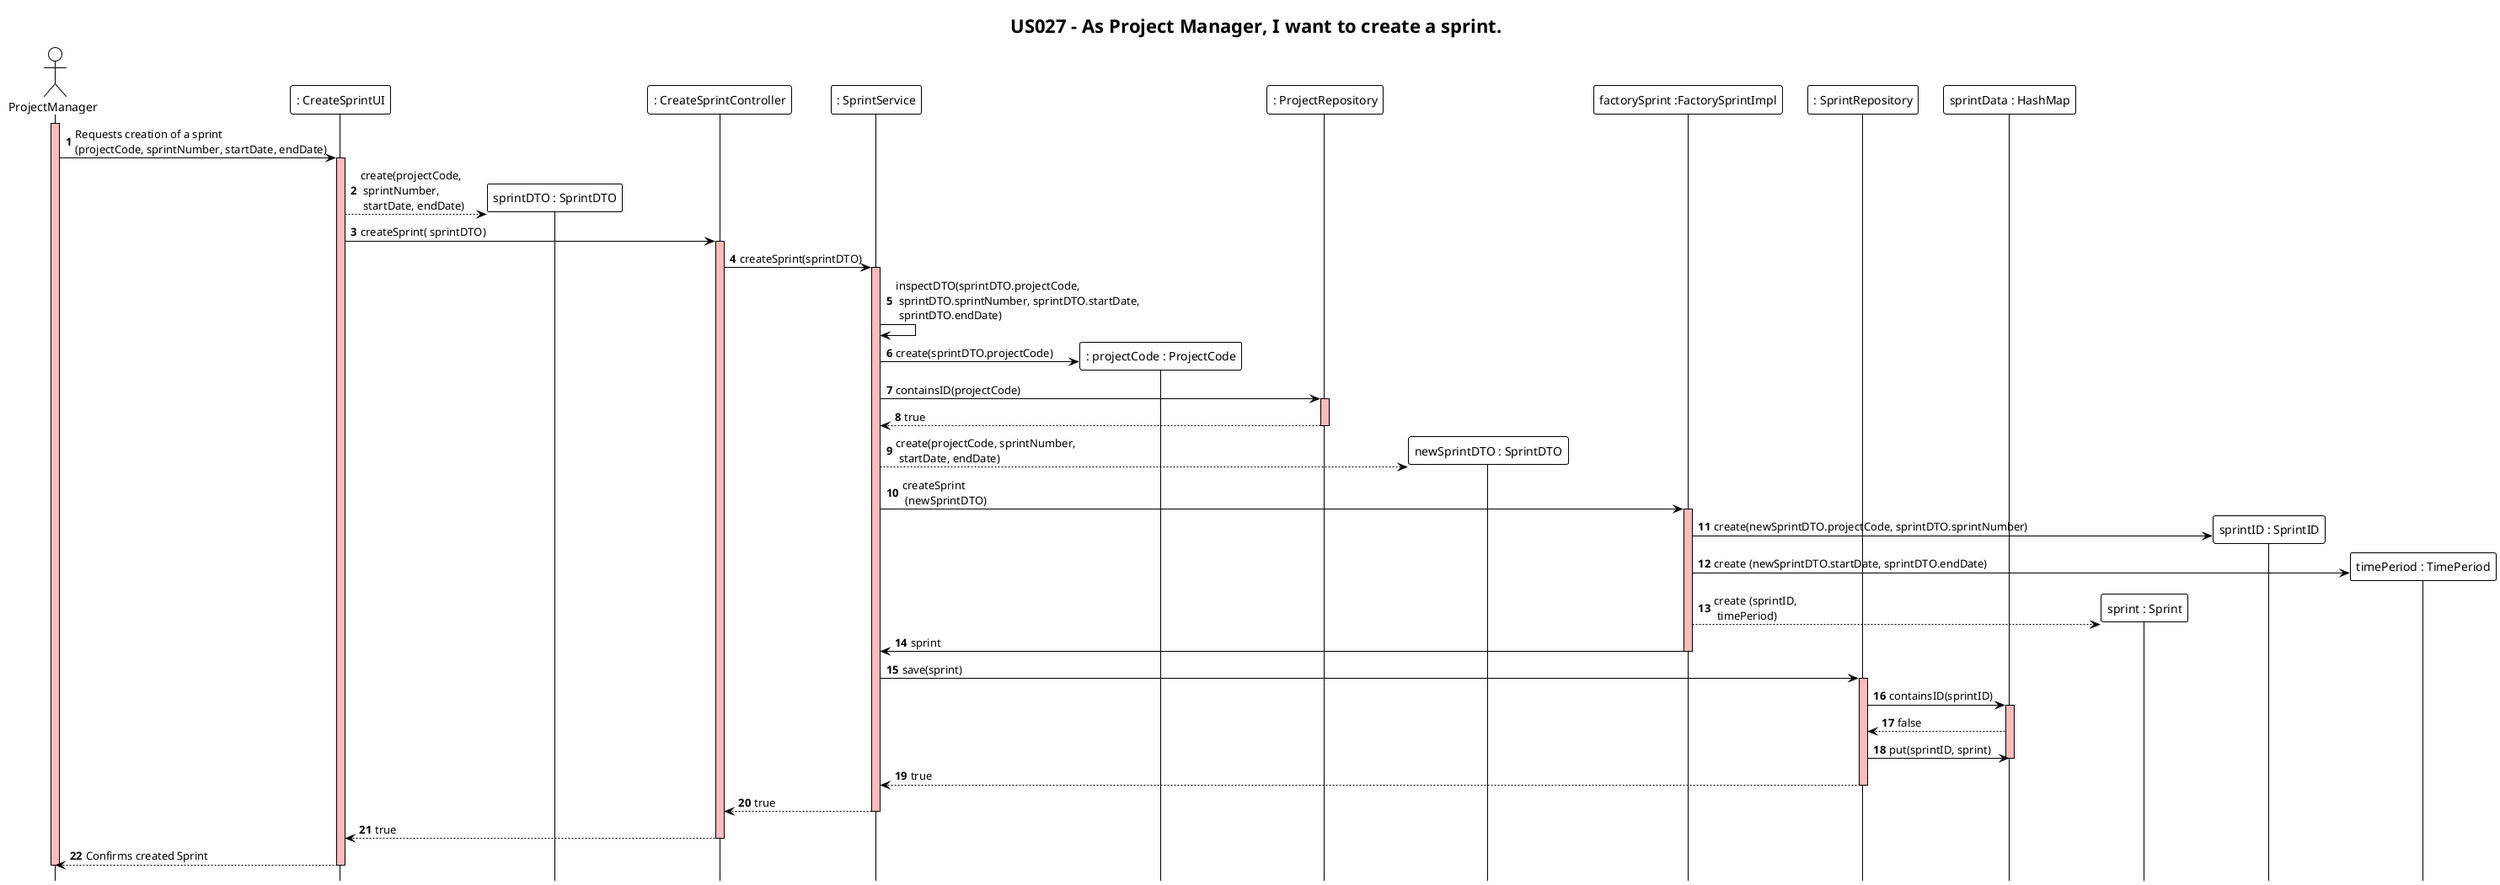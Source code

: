 @startuml
!theme plain
hide footbox
autonumber
title "US027 - As Project Manager, I want to create a sprint."

actor ProjectManager as User
participant ": CreateSprintUI" as UI
participant "sprintDTO : SprintDTO" as DTO
participant ": CreateSprintController" as Controller
participant ": SprintService" as Services
participant ": projectCode : ProjectCode" as ProjecCode
participant ": ProjectRepository" as Repository
participant "newSprintDTO : SprintDTO" as newDTO
participant "factorySprint :FactorySprintImpl" as Factory
participant "sprint : Sprint" as Sprint
participant ": SprintRepository" as SprintRepository
participant "sprintData : HashMap" as HashMap
participant "sprint : Sprint" as Sprint

activate User #FFBBBB
User ->  UI: Requests creation of a sprint \n(projectCode, sprintNumber, startDate, endDate)

activate UI #FFBBBB
UI --> DTO **: create(projectCode, \n sprintNumber,\n startDate, endDate)
UI -> Controller: createSprint( sprintDTO)
activate Controller #FFBBBB

Controller -> Services: createSprint(sprintDTO)

activate Services #FFBBBB
Services -> Services : inspectDTO(sprintDTO.projectCode, \n sprintDTO.sprintNumber, sprintDTO.startDate, \n sprintDTO.endDate)
Services -> ProjecCode ** : create(sprintDTO.projectCode)
Services -> Repository: containsID(projectCode)
activate Repository #FFBBBB
Repository -->Services: true
deactivate

Services --> newDTO **: create(projectCode, sprintNumber,\n startDate, endDate)

Services -> Factory:createSprint\n (newSprintDTO)

activate Factory #FFBBBB
Factory -> "sprintID : SprintID" ** : create(newSprintDTO.projectCode, sprintDTO.sprintNumber)
Factory -> "timePeriod : TimePeriod" ** : create (newSprintDTO.startDate, sprintDTO.endDate)
Factory --> Sprint ** :create (sprintID, \n timePeriod)
Factory -> Services : sprint
deactivate

Services -> SprintRepository :save(sprint)
activate SprintRepository #FFBBBB
SprintRepository -> HashMap : containsID(sprintID)
activate HashMap #FFBBBB
HashMap --> SprintRepository : false
SprintRepository -> HashMap : put(sprintID, sprint)
deactivate HashMap #FFBBBB
SprintRepository --> Services: true
deactivate



Services --> Controller: true
deactivate
Controller --> UI: true
deactivate



UI --> User: Confirms created Sprint
deactivate UI
deactivate User #FFBBBB
@endumll